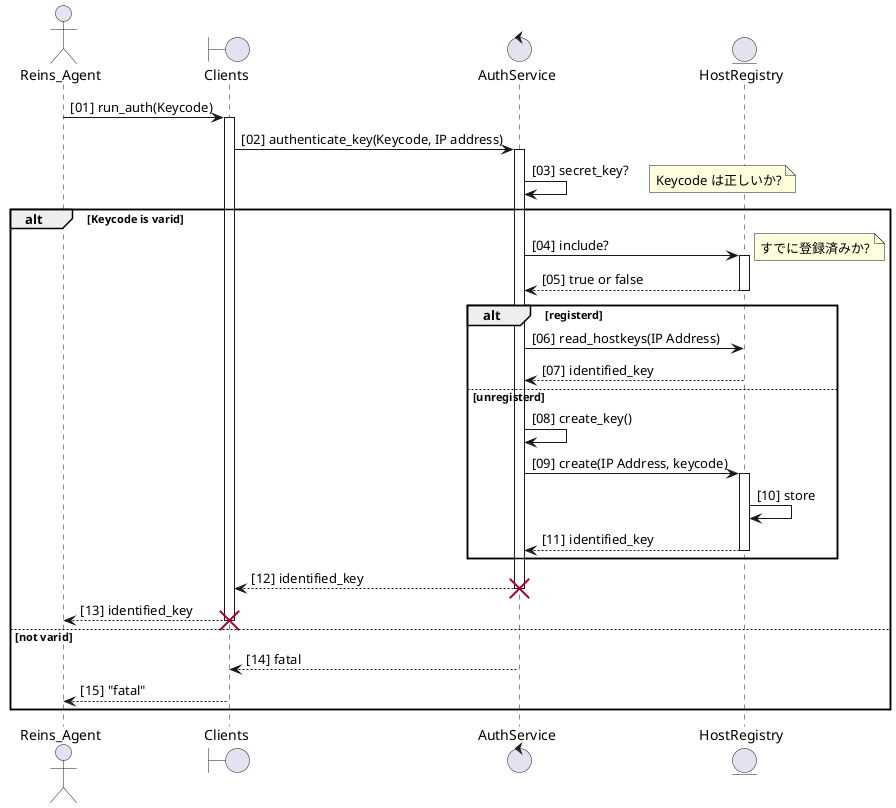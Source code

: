 @startuml

actor Reins_Agent as user
boundary Clients as clients
control AuthService as auth
entity HostRegistry as host

autonumber "[00]"

user -> clients: run_auth(Keycode)
activate clients

clients -> auth: authenticate_key(Keycode, IP address)
activate auth

auth -> auth: secret_key?
note right: Keycode は正しいか?

alt Keycode is varid
  auth -> host: include?
  activate host
  note right: すでに登録済みか?
  host --> auth: true or false
  deactivate host

  alt registerd
    auth -> host: read_hostkeys(IP Address)
    host --> auth: identified_key
  else unregisterd
    auth -> auth: create_key()
    auth -> host: create(IP Address, keycode)
    activate host
    host -> host: store
    host --> auth: identified_key
    deactivate host
  end

  auth --> clients: identified_key
  deactivate auth
  destroy auth
  clients --> user: identified_key
  deactivate clients
  destroy clients

else not varid
  auth --> clients: fatal
  clients --> user: "fatal"
end

@enduml
